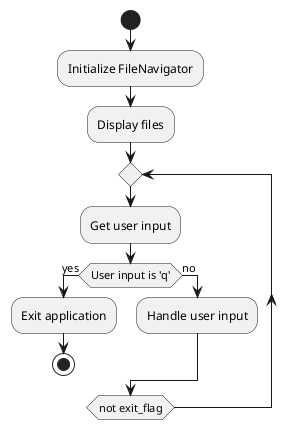 @startuml

start

:Initialize FileNavigator;
:Display files;
repeat
    :Get user input;
    if (User input is 'q') then (yes)
        :Exit application;
        stop
    else (no)
        :Handle user input;
    endif
repeat while (not exit_flag)

@enduml
